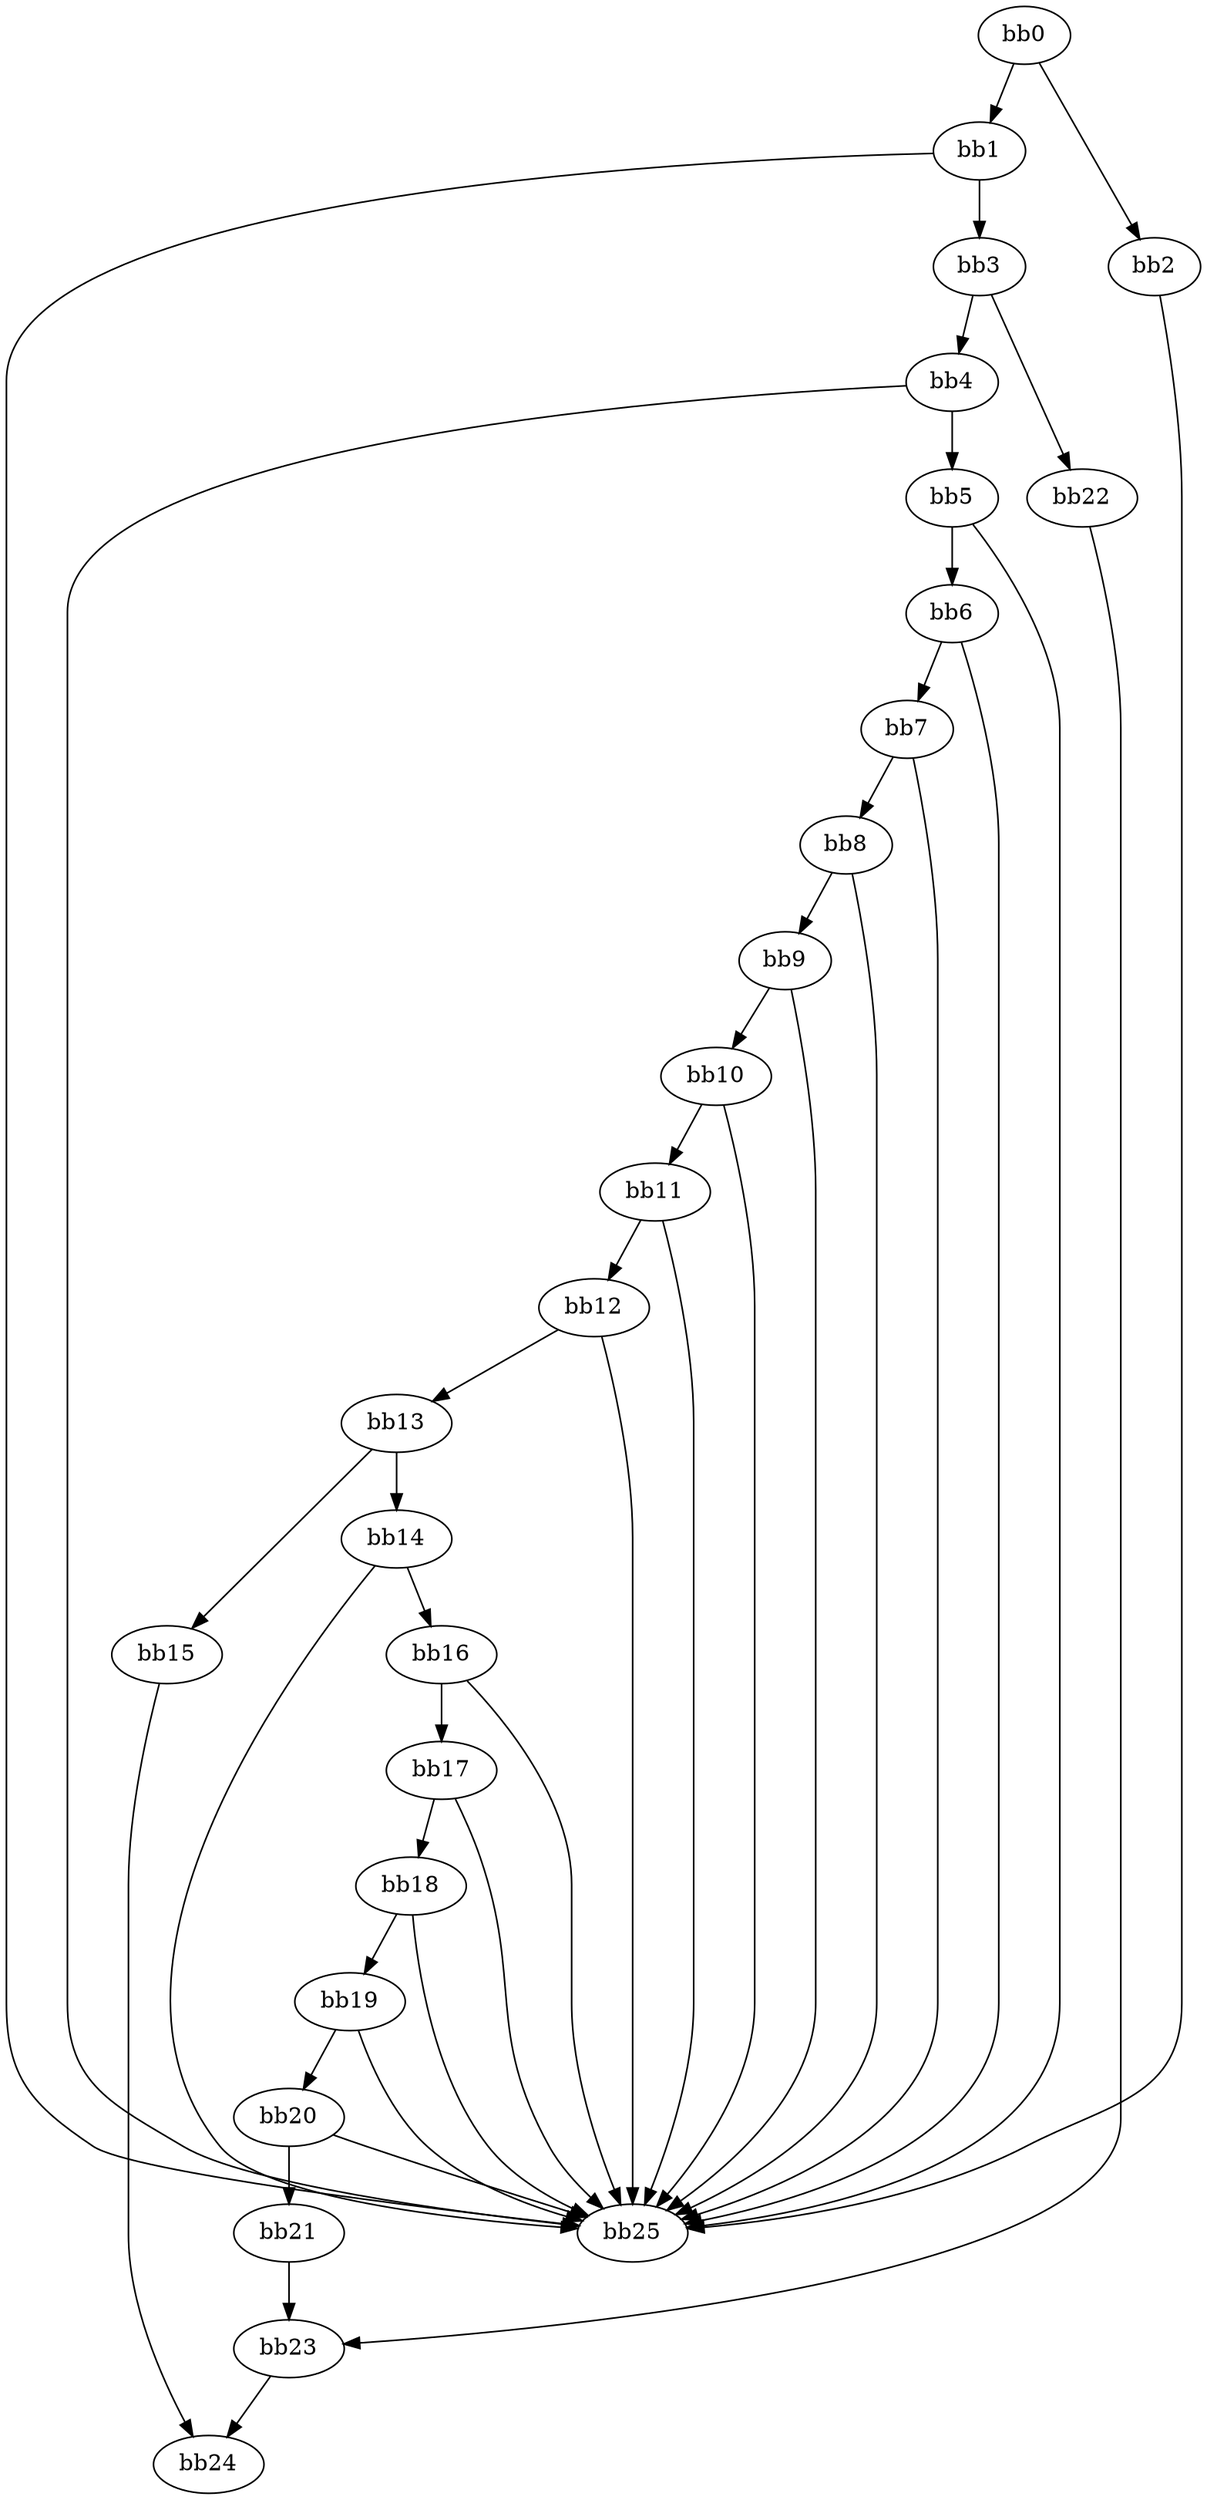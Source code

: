 digraph {
    0 [ label = "bb0\l" ]
    1 [ label = "bb1\l" ]
    2 [ label = "bb2\l" ]
    3 [ label = "bb3\l" ]
    4 [ label = "bb4\l" ]
    5 [ label = "bb5\l" ]
    6 [ label = "bb6\l" ]
    7 [ label = "bb7\l" ]
    8 [ label = "bb8\l" ]
    9 [ label = "bb9\l" ]
    10 [ label = "bb10\l" ]
    11 [ label = "bb11\l" ]
    12 [ label = "bb12\l" ]
    13 [ label = "bb13\l" ]
    14 [ label = "bb14\l" ]
    15 [ label = "bb15\l" ]
    16 [ label = "bb16\l" ]
    17 [ label = "bb17\l" ]
    18 [ label = "bb18\l" ]
    19 [ label = "bb19\l" ]
    20 [ label = "bb20\l" ]
    21 [ label = "bb21\l" ]
    22 [ label = "bb22\l" ]
    23 [ label = "bb23\l" ]
    24 [ label = "bb24\l" ]
    25 [ label = "bb25\l" ]
    0 -> 1 [ ]
    0 -> 2 [ ]
    1 -> 3 [ ]
    1 -> 25 [ ]
    2 -> 25 [ ]
    3 -> 4 [ ]
    3 -> 22 [ ]
    4 -> 5 [ ]
    4 -> 25 [ ]
    5 -> 6 [ ]
    5 -> 25 [ ]
    6 -> 7 [ ]
    6 -> 25 [ ]
    7 -> 8 [ ]
    7 -> 25 [ ]
    8 -> 9 [ ]
    8 -> 25 [ ]
    9 -> 10 [ ]
    9 -> 25 [ ]
    10 -> 11 [ ]
    10 -> 25 [ ]
    11 -> 12 [ ]
    11 -> 25 [ ]
    12 -> 13 [ ]
    12 -> 25 [ ]
    13 -> 14 [ ]
    13 -> 15 [ ]
    14 -> 16 [ ]
    14 -> 25 [ ]
    15 -> 24 [ ]
    16 -> 17 [ ]
    16 -> 25 [ ]
    17 -> 18 [ ]
    17 -> 25 [ ]
    18 -> 19 [ ]
    18 -> 25 [ ]
    19 -> 20 [ ]
    19 -> 25 [ ]
    20 -> 21 [ ]
    20 -> 25 [ ]
    21 -> 23 [ ]
    22 -> 23 [ ]
    23 -> 24 [ ]
}


